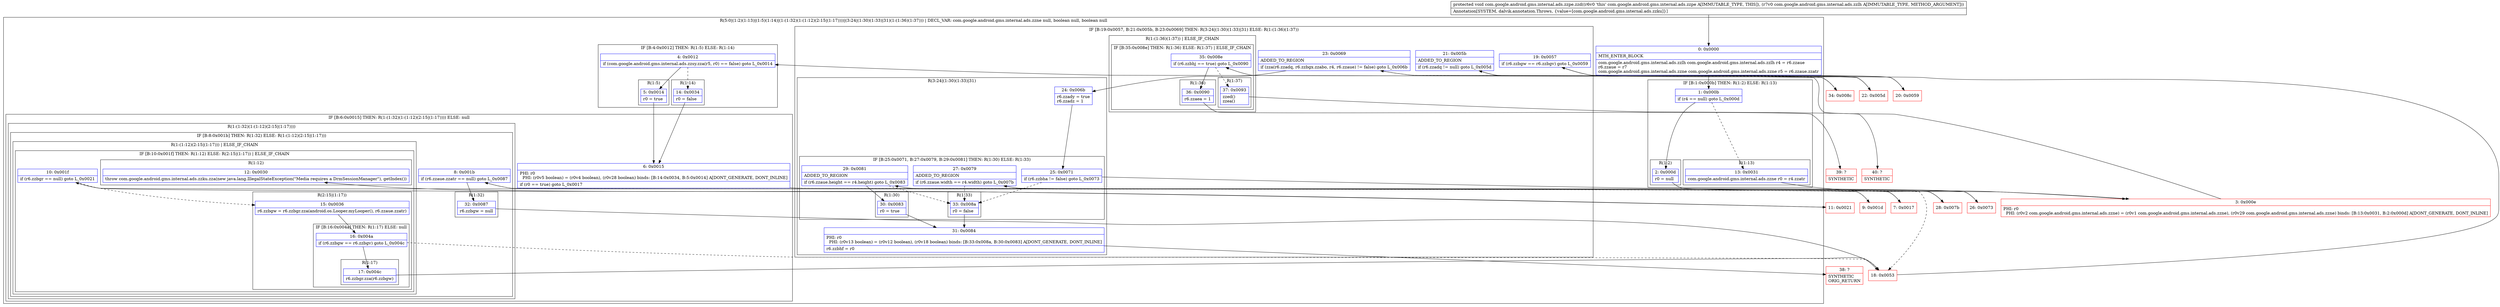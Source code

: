 digraph "CFG forcom.google.android.gms.internal.ads.zzpe.zzd(Lcom\/google\/android\/gms\/internal\/ads\/zzlh;)V" {
subgraph cluster_Region_610033173 {
label = "R(5:0|(1:2)(1:13)|(1:5)(1:14)|(1:(1:32)(1:(1:12)(2:15|(1:17))))|(3:24|(1:30)(1:33)|31)(1:(1:36)(1:37))) | DECL_VAR: com.google.android.gms.internal.ads.zzne null, boolean null, boolean null\l";
node [shape=record,color=blue];
Node_0 [shape=record,label="{0\:\ 0x0000|MTH_ENTER_BLOCK\l|com.google.android.gms.internal.ads.zzlh com.google.android.gms.internal.ads.zzlh r4 = r6.zzaue\lr6.zzaue = r7\lcom.google.android.gms.internal.ads.zzne com.google.android.gms.internal.ads.zzne r5 = r6.zzaue.zzatr\l}"];
subgraph cluster_IfRegion_1782496343 {
label = "IF [B:1:0x000b] THEN: R(1:2) ELSE: R(1:13)";
node [shape=record,color=blue];
Node_1 [shape=record,label="{1\:\ 0x000b|if (r4 == null) goto L_0x000d\l}"];
subgraph cluster_Region_564261730 {
label = "R(1:2)";
node [shape=record,color=blue];
Node_2 [shape=record,label="{2\:\ 0x000d|r0 = null\l}"];
}
subgraph cluster_Region_1836321675 {
label = "R(1:13)";
node [shape=record,color=blue];
Node_13 [shape=record,label="{13\:\ 0x0031|com.google.android.gms.internal.ads.zzne r0 = r4.zzatr\l}"];
}
}
subgraph cluster_IfRegion_1824822562 {
label = "IF [B:4:0x0012] THEN: R(1:5) ELSE: R(1:14)";
node [shape=record,color=blue];
Node_4 [shape=record,label="{4\:\ 0x0012|if (com.google.android.gms.internal.ads.zzsy.zza(r5, r0) == false) goto L_0x0014\l}"];
subgraph cluster_Region_893213737 {
label = "R(1:5)";
node [shape=record,color=blue];
Node_5 [shape=record,label="{5\:\ 0x0014|r0 = true\l}"];
}
subgraph cluster_Region_2095810558 {
label = "R(1:14)";
node [shape=record,color=blue];
Node_14 [shape=record,label="{14\:\ 0x0034|r0 = false\l}"];
}
}
subgraph cluster_IfRegion_453558609 {
label = "IF [B:6:0x0015] THEN: R(1:(1:32)(1:(1:12)(2:15|(1:17)))) ELSE: null";
node [shape=record,color=blue];
Node_6 [shape=record,label="{6\:\ 0x0015|PHI: r0 \l  PHI: (r0v5 boolean) = (r0v4 boolean), (r0v28 boolean) binds: [B:14:0x0034, B:5:0x0014] A[DONT_GENERATE, DONT_INLINE]\l|if (r0 == true) goto L_0x0017\l}"];
subgraph cluster_Region_371802872 {
label = "R(1:(1:32)(1:(1:12)(2:15|(1:17))))";
node [shape=record,color=blue];
subgraph cluster_IfRegion_648907990 {
label = "IF [B:8:0x001b] THEN: R(1:32) ELSE: R(1:(1:12)(2:15|(1:17)))";
node [shape=record,color=blue];
Node_8 [shape=record,label="{8\:\ 0x001b|if (r6.zzaue.zzatr == null) goto L_0x0087\l}"];
subgraph cluster_Region_1529630492 {
label = "R(1:32)";
node [shape=record,color=blue];
Node_32 [shape=record,label="{32\:\ 0x0087|r6.zzbgw = null\l}"];
}
subgraph cluster_Region_116596577 {
label = "R(1:(1:12)(2:15|(1:17))) | ELSE_IF_CHAIN\l";
node [shape=record,color=blue];
subgraph cluster_IfRegion_1511105477 {
label = "IF [B:10:0x001f] THEN: R(1:12) ELSE: R(2:15|(1:17)) | ELSE_IF_CHAIN\l";
node [shape=record,color=blue];
Node_10 [shape=record,label="{10\:\ 0x001f|if (r6.zzbgr == null) goto L_0x0021\l}"];
subgraph cluster_Region_269504365 {
label = "R(1:12)";
node [shape=record,color=blue];
Node_12 [shape=record,label="{12\:\ 0x0030|throw com.google.android.gms.internal.ads.zzku.zza(new java.lang.IllegalStateException(\"Media requires a DrmSessionManager\"), getIndex())\l}"];
}
subgraph cluster_Region_704493276 {
label = "R(2:15|(1:17))";
node [shape=record,color=blue];
Node_15 [shape=record,label="{15\:\ 0x0036|r6.zzbgw = r6.zzbgr.zza(android.os.Looper.myLooper(), r6.zzaue.zzatr)\l}"];
subgraph cluster_IfRegion_929807509 {
label = "IF [B:16:0x004a] THEN: R(1:17) ELSE: null";
node [shape=record,color=blue];
Node_16 [shape=record,label="{16\:\ 0x004a|if (r6.zzbgw == r6.zzbgv) goto L_0x004c\l}"];
subgraph cluster_Region_1613970998 {
label = "R(1:17)";
node [shape=record,color=blue];
Node_17 [shape=record,label="{17\:\ 0x004c|r6.zzbgr.zza(r6.zzbgw)\l}"];
}
}
}
}
}
}
}
}
subgraph cluster_IfRegion_904728415 {
label = "IF [B:19:0x0057, B:21:0x005b, B:23:0x0069] THEN: R(3:24|(1:30)(1:33)|31) ELSE: R(1:(1:36)(1:37))";
node [shape=record,color=blue];
Node_19 [shape=record,label="{19\:\ 0x0057|if (r6.zzbgw == r6.zzbgv) goto L_0x0059\l}"];
Node_21 [shape=record,label="{21\:\ 0x005b|ADDED_TO_REGION\l|if (r6.zzadq != null) goto L_0x005d\l}"];
Node_23 [shape=record,label="{23\:\ 0x0069|ADDED_TO_REGION\l|if (zza(r6.zzadq, r6.zzbgx.zzabo, r4, r6.zzaue) != false) goto L_0x006b\l}"];
subgraph cluster_Region_1925873274 {
label = "R(3:24|(1:30)(1:33)|31)";
node [shape=record,color=blue];
Node_24 [shape=record,label="{24\:\ 0x006b|r6.zzady = true\lr6.zzadz = 1\l}"];
subgraph cluster_IfRegion_1938244353 {
label = "IF [B:25:0x0071, B:27:0x0079, B:29:0x0081] THEN: R(1:30) ELSE: R(1:33)";
node [shape=record,color=blue];
Node_25 [shape=record,label="{25\:\ 0x0071|if (r6.zzbha != false) goto L_0x0073\l}"];
Node_27 [shape=record,label="{27\:\ 0x0079|ADDED_TO_REGION\l|if (r6.zzaue.width == r4.width) goto L_0x007b\l}"];
Node_29 [shape=record,label="{29\:\ 0x0081|ADDED_TO_REGION\l|if (r6.zzaue.height == r4.height) goto L_0x0083\l}"];
subgraph cluster_Region_1393325083 {
label = "R(1:30)";
node [shape=record,color=blue];
Node_30 [shape=record,label="{30\:\ 0x0083|r0 = true\l}"];
}
subgraph cluster_Region_2107159081 {
label = "R(1:33)";
node [shape=record,color=blue];
Node_33 [shape=record,label="{33\:\ 0x008a|r0 = false\l}"];
}
}
Node_31 [shape=record,label="{31\:\ 0x0084|PHI: r0 \l  PHI: (r0v13 boolean) = (r0v12 boolean), (r0v18 boolean) binds: [B:33:0x008a, B:30:0x0083] A[DONT_GENERATE, DONT_INLINE]\l|r6.zzbhf = r0\l}"];
}
subgraph cluster_Region_918912425 {
label = "R(1:(1:36)(1:37)) | ELSE_IF_CHAIN\l";
node [shape=record,color=blue];
subgraph cluster_IfRegion_1545662704 {
label = "IF [B:35:0x008e] THEN: R(1:36) ELSE: R(1:37) | ELSE_IF_CHAIN\l";
node [shape=record,color=blue];
Node_35 [shape=record,label="{35\:\ 0x008e|if (r6.zzbhj == true) goto L_0x0090\l}"];
subgraph cluster_Region_622569420 {
label = "R(1:36)";
node [shape=record,color=blue];
Node_36 [shape=record,label="{36\:\ 0x0090|r6.zzaea = 1\l}"];
}
subgraph cluster_Region_75707579 {
label = "R(1:37)";
node [shape=record,color=blue];
Node_37 [shape=record,label="{37\:\ 0x0093|zzed()\lzzea()\l}"];
}
}
}
}
}
Node_3 [shape=record,color=red,label="{3\:\ 0x000e|PHI: r0 \l  PHI: (r0v2 com.google.android.gms.internal.ads.zzne) = (r0v1 com.google.android.gms.internal.ads.zzne), (r0v29 com.google.android.gms.internal.ads.zzne) binds: [B:13:0x0031, B:2:0x000d] A[DONT_GENERATE, DONT_INLINE]\l}"];
Node_7 [shape=record,color=red,label="{7\:\ 0x0017}"];
Node_9 [shape=record,color=red,label="{9\:\ 0x001d}"];
Node_11 [shape=record,color=red,label="{11\:\ 0x0021}"];
Node_18 [shape=record,color=red,label="{18\:\ 0x0053}"];
Node_20 [shape=record,color=red,label="{20\:\ 0x0059}"];
Node_22 [shape=record,color=red,label="{22\:\ 0x005d}"];
Node_26 [shape=record,color=red,label="{26\:\ 0x0073}"];
Node_28 [shape=record,color=red,label="{28\:\ 0x007b}"];
Node_34 [shape=record,color=red,label="{34\:\ 0x008c}"];
Node_38 [shape=record,color=red,label="{38\:\ ?|SYNTHETIC\lORIG_RETURN\l}"];
Node_39 [shape=record,color=red,label="{39\:\ ?|SYNTHETIC\l}"];
Node_40 [shape=record,color=red,label="{40\:\ ?|SYNTHETIC\l}"];
MethodNode[shape=record,label="{protected void com.google.android.gms.internal.ads.zzpe.zzd((r6v0 'this' com.google.android.gms.internal.ads.zzpe A[IMMUTABLE_TYPE, THIS]), (r7v0 com.google.android.gms.internal.ads.zzlh A[IMMUTABLE_TYPE, METHOD_ARGUMENT]))  | Annotation[SYSTEM, dalvik.annotation.Throws, \{value=[com.google.android.gms.internal.ads.zzku]\}]\l}"];
MethodNode -> Node_0;
Node_0 -> Node_1;
Node_1 -> Node_2;
Node_1 -> Node_13[style=dashed];
Node_2 -> Node_3;
Node_13 -> Node_3;
Node_4 -> Node_5;
Node_4 -> Node_14[style=dashed];
Node_5 -> Node_6;
Node_14 -> Node_6;
Node_6 -> Node_7;
Node_6 -> Node_18[style=dashed];
Node_8 -> Node_9[style=dashed];
Node_8 -> Node_32;
Node_32 -> Node_18;
Node_10 -> Node_11;
Node_10 -> Node_15[style=dashed];
Node_15 -> Node_16;
Node_16 -> Node_17;
Node_16 -> Node_18[style=dashed];
Node_17 -> Node_18;
Node_19 -> Node_20;
Node_19 -> Node_34[style=dashed];
Node_21 -> Node_22;
Node_21 -> Node_34[style=dashed];
Node_23 -> Node_24;
Node_23 -> Node_34[style=dashed];
Node_24 -> Node_25;
Node_25 -> Node_26;
Node_25 -> Node_33[style=dashed];
Node_27 -> Node_28;
Node_27 -> Node_33[style=dashed];
Node_29 -> Node_30;
Node_29 -> Node_33[style=dashed];
Node_30 -> Node_31;
Node_33 -> Node_31;
Node_31 -> Node_38;
Node_35 -> Node_36;
Node_35 -> Node_37[style=dashed];
Node_36 -> Node_39;
Node_37 -> Node_40;
Node_3 -> Node_4;
Node_7 -> Node_8;
Node_9 -> Node_10;
Node_11 -> Node_12;
Node_18 -> Node_19;
Node_20 -> Node_21;
Node_22 -> Node_23;
Node_26 -> Node_27;
Node_28 -> Node_29;
Node_34 -> Node_35;
}


